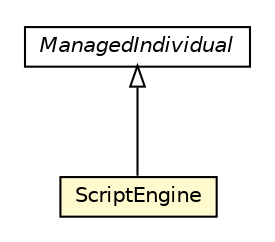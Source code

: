 #!/usr/local/bin/dot
#
# Class diagram 
# Generated by UMLGraph version R5_6-24-gf6e263 (http://www.umlgraph.org/)
#

digraph G {
	edge [fontname="Helvetica",fontsize=10,labelfontname="Helvetica",labelfontsize=10];
	node [fontname="Helvetica",fontsize=10,shape=plaintext];
	nodesep=0.25;
	ranksep=0.5;
	// org.universAAL.ontology.orchestration.ScriptEngine
	c320794 [label=<<table title="org.universAAL.ontology.orchestration.ScriptEngine" border="0" cellborder="1" cellspacing="0" cellpadding="2" port="p" bgcolor="lemonChiffon" href="./ScriptEngine.html">
		<tr><td><table border="0" cellspacing="0" cellpadding="1">
<tr><td align="center" balign="center"> ScriptEngine </td></tr>
		</table></td></tr>
		</table>>, URL="./ScriptEngine.html", fontname="Helvetica", fontcolor="black", fontsize=10.0];
	//org.universAAL.ontology.orchestration.ScriptEngine extends org.universAAL.middleware.owl.ManagedIndividual
	c321161:p -> c320794:p [dir=back,arrowtail=empty];
	// org.universAAL.middleware.owl.ManagedIndividual
	c321161 [label=<<table title="org.universAAL.middleware.owl.ManagedIndividual" border="0" cellborder="1" cellspacing="0" cellpadding="2" port="p" href="http://java.sun.com/j2se/1.4.2/docs/api/org/universAAL/middleware/owl/ManagedIndividual.html">
		<tr><td><table border="0" cellspacing="0" cellpadding="1">
<tr><td align="center" balign="center"><font face="Helvetica-Oblique"> ManagedIndividual </font></td></tr>
		</table></td></tr>
		</table>>, URL="http://java.sun.com/j2se/1.4.2/docs/api/org/universAAL/middleware/owl/ManagedIndividual.html", fontname="Helvetica", fontcolor="black", fontsize=10.0];
}

